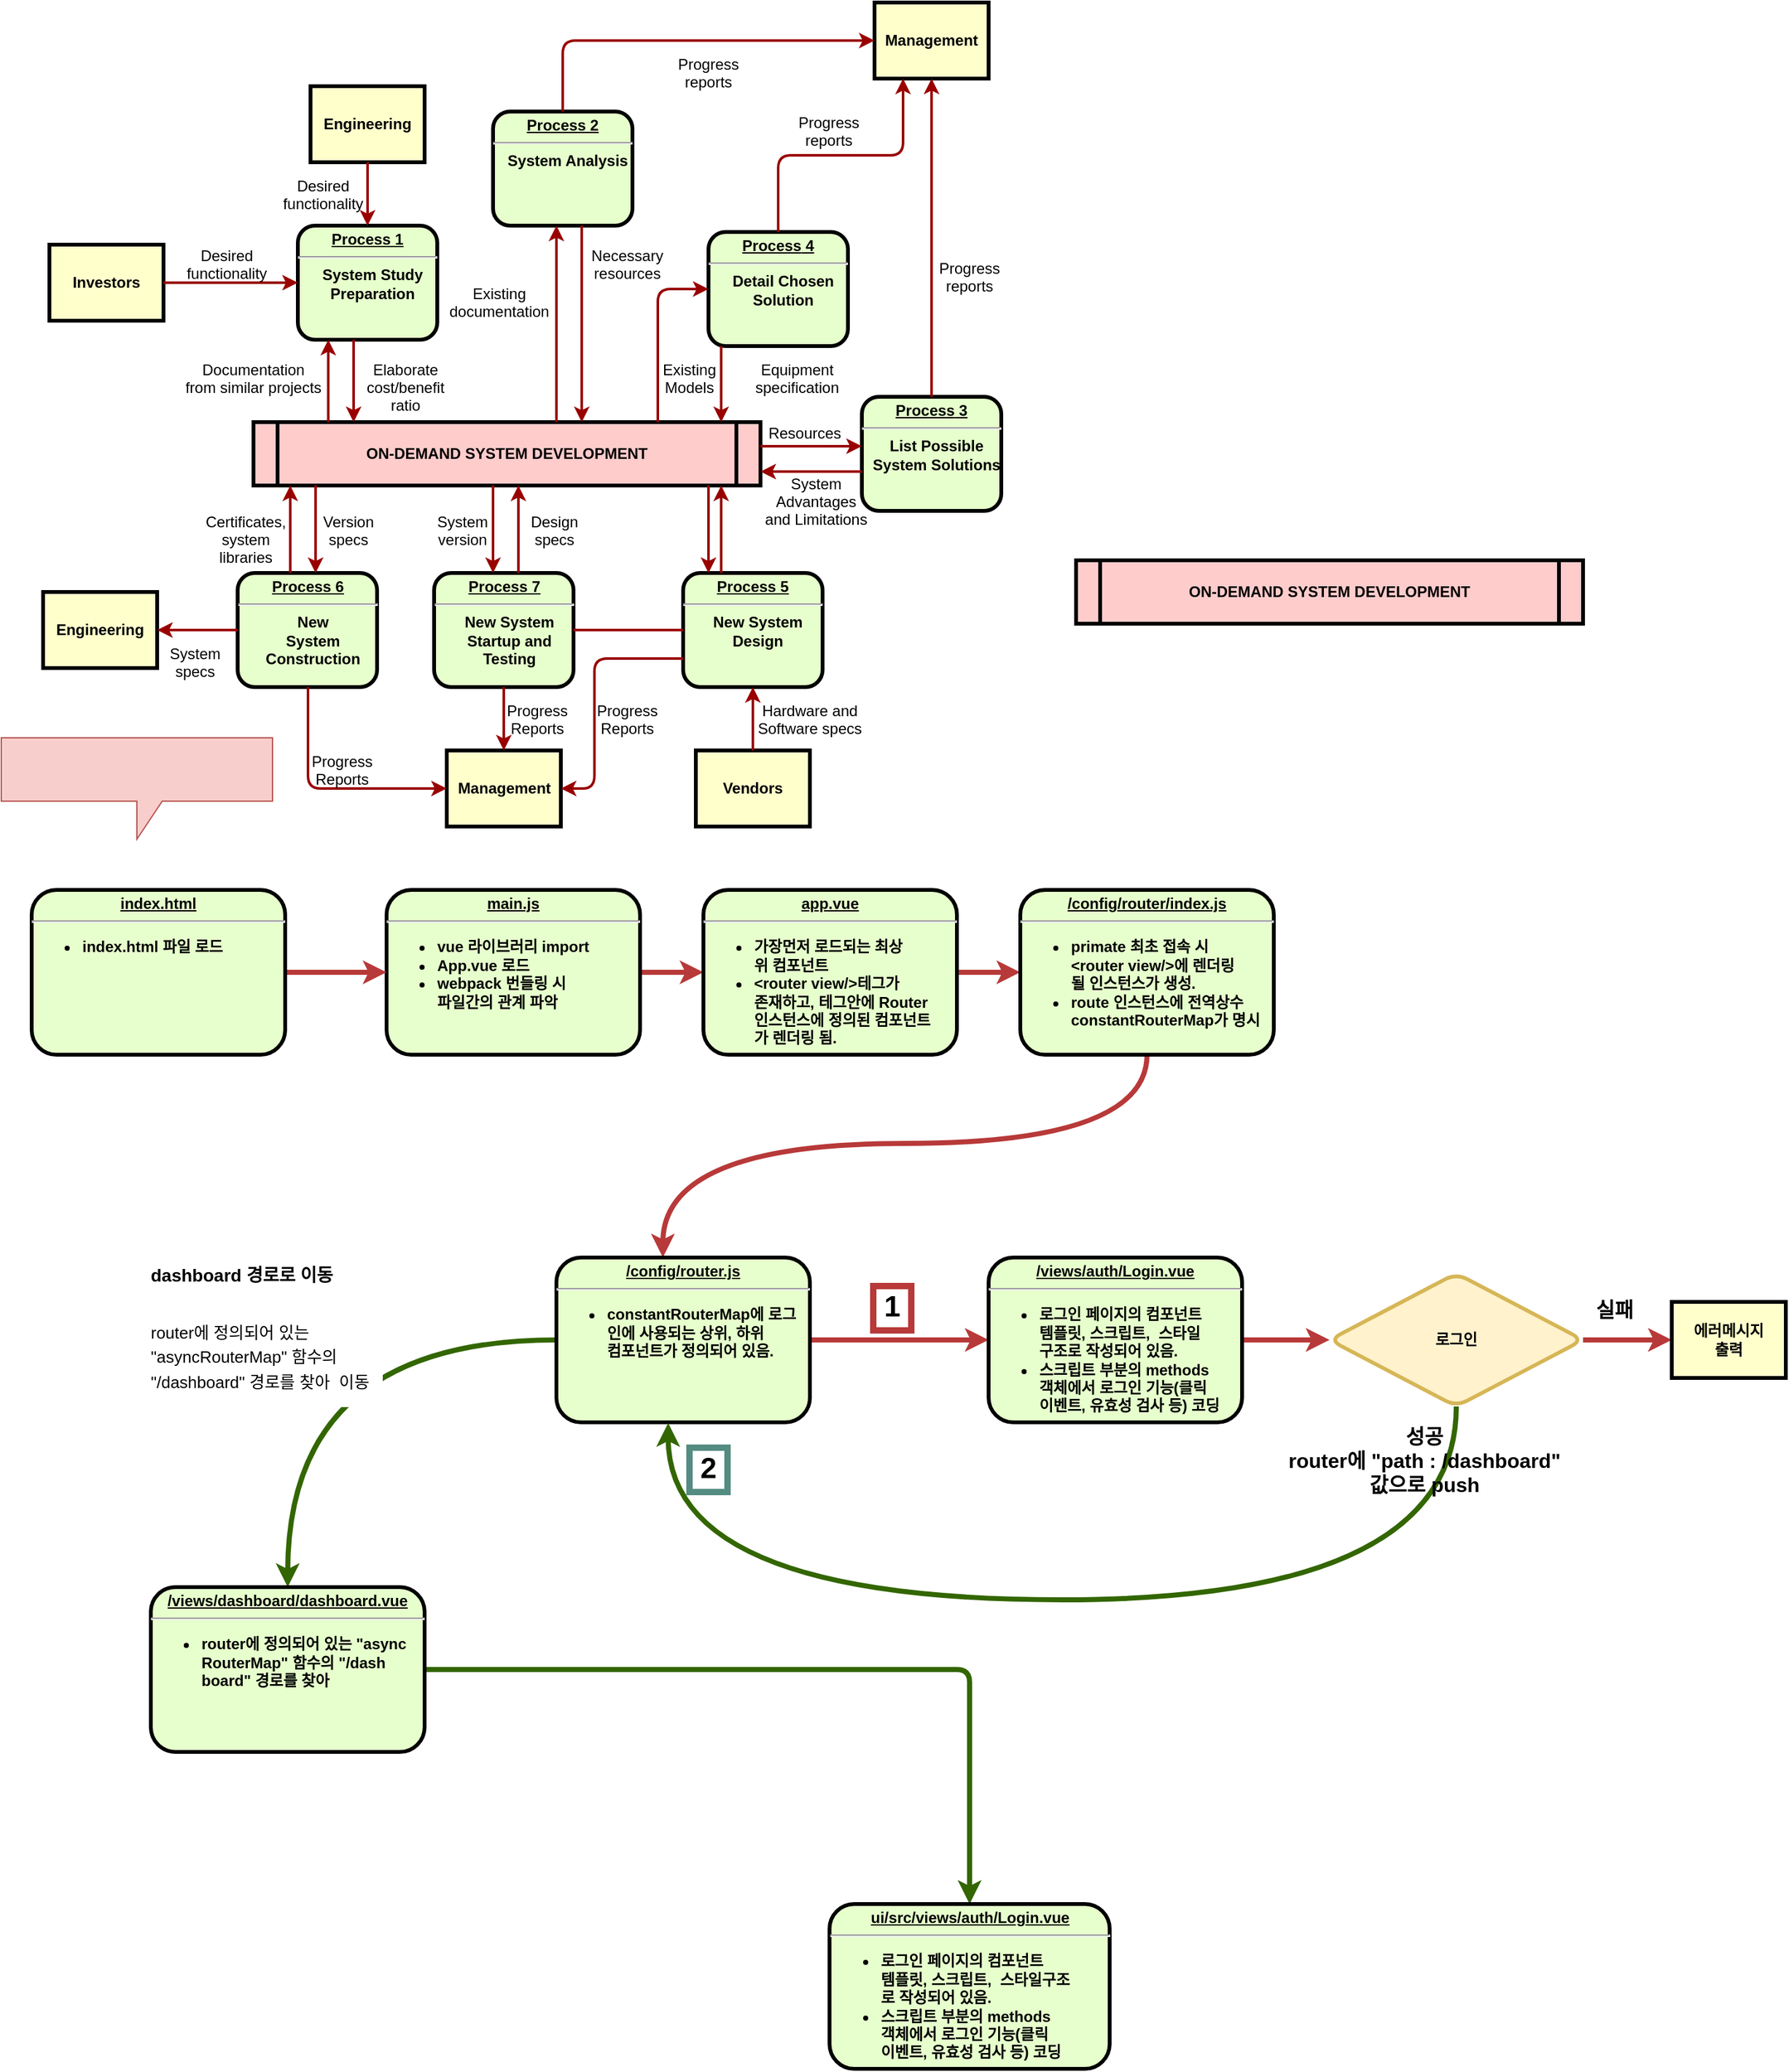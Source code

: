 <mxfile version="14.3.0" type="github">
  <diagram name="Page-1" id="c7558073-3199-34d8-9f00-42111426c3f3">
    <mxGraphModel dx="1673" dy="896" grid="1" gridSize="10" guides="1" tooltips="1" connect="1" arrows="1" fold="1" page="1" pageScale="1" pageWidth="2336" pageHeight="1654" background="#ffffff" math="0" shadow="0">
      <root>
        <mxCell id="0" />
        <mxCell id="1" parent="0" />
        <mxCell id="2" value="&lt;p style=&quot;margin: 0px; margin-top: 4px; text-align: center; text-decoration: underline;&quot;&gt;&lt;strong&gt;Process 1&lt;br /&gt;&lt;/strong&gt;&lt;/p&gt;&lt;hr /&gt;&lt;p style=&quot;margin: 0px; margin-left: 8px;&quot;&gt;System Study&lt;/p&gt;&lt;p style=&quot;margin: 0px; margin-left: 8px;&quot;&gt;Preparation&lt;/p&gt;" style="verticalAlign=middle;align=center;overflow=fill;fontSize=12;fontFamily=Helvetica;html=1;rounded=1;fontStyle=1;strokeWidth=3;fillColor=#E6FFCC" parent="1" vertex="1">
          <mxGeometry x="236" y="236" width="110" height="90" as="geometry" />
        </mxCell>
        <mxCell id="3" value="Engineering" style="whiteSpace=wrap;align=center;verticalAlign=middle;fontStyle=1;strokeWidth=3;fillColor=#FFFFCC" parent="1" vertex="1">
          <mxGeometry x="246" y="126" width="90" height="60" as="geometry" />
        </mxCell>
        <mxCell id="4" value="Investors" style="whiteSpace=wrap;align=center;verticalAlign=middle;fontStyle=1;strokeWidth=3;fillColor=#FFFFCC" parent="1" vertex="1">
          <mxGeometry x="40" y="251" width="90" height="60" as="geometry" />
        </mxCell>
        <mxCell id="5" value="ON-DEMAND SYSTEM DEVELOPMENT" style="shape=process;whiteSpace=wrap;align=center;verticalAlign=middle;size=0.048;fontStyle=1;strokeWidth=3;fillColor=#FFCCCC" parent="1" vertex="1">
          <mxGeometry x="201.0" y="391" width="400" height="50" as="geometry" />
        </mxCell>
        <mxCell id="6" value="&lt;p style=&quot;margin: 0px; margin-top: 4px; text-align: center; text-decoration: underline;&quot;&gt;&lt;strong&gt;Process 2&lt;br /&gt;&lt;/strong&gt;&lt;/p&gt;&lt;hr /&gt;&lt;p style=&quot;margin: 0px; margin-left: 8px;&quot;&gt;System Analysis&lt;/p&gt;" style="verticalAlign=middle;align=center;overflow=fill;fontSize=12;fontFamily=Helvetica;html=1;rounded=1;fontStyle=1;strokeWidth=3;fillColor=#E6FFCC" parent="1" vertex="1">
          <mxGeometry x="390" y="146" width="110" height="90" as="geometry" />
        </mxCell>
        <mxCell id="7" value="&lt;p style=&quot;margin: 0px; margin-top: 4px; text-align: center; text-decoration: underline;&quot;&gt;&lt;strong&gt;&lt;strong&gt;Process&lt;/strong&gt; 3&lt;br /&gt;&lt;/strong&gt;&lt;/p&gt;&lt;hr /&gt;&lt;p style=&quot;margin: 0px; margin-left: 8px;&quot;&gt;List Possible&lt;/p&gt;&lt;p style=&quot;margin: 0px; margin-left: 8px;&quot;&gt;System Solutions&lt;/p&gt;" style="verticalAlign=middle;align=center;overflow=fill;fontSize=12;fontFamily=Helvetica;html=1;rounded=1;fontStyle=1;strokeWidth=3;fillColor=#E6FFCC" parent="1" vertex="1">
          <mxGeometry x="681" y="371" width="110" height="90" as="geometry" />
        </mxCell>
        <mxCell id="8" value="&lt;p style=&quot;margin: 0px; margin-top: 4px; text-align: center; text-decoration: underline;&quot;&gt;&lt;strong&gt;&lt;strong&gt;Process&lt;/strong&gt; 4&lt;br /&gt;&lt;/strong&gt;&lt;/p&gt;&lt;hr /&gt;&lt;p style=&quot;margin: 0px; margin-left: 8px;&quot;&gt;Detail Chosen&lt;/p&gt;&lt;p style=&quot;margin: 0px; margin-left: 8px;&quot;&gt;Solution&lt;/p&gt;" style="verticalAlign=middle;align=center;overflow=fill;fontSize=12;fontFamily=Helvetica;html=1;rounded=1;fontStyle=1;strokeWidth=3;fillColor=#E6FFCC" parent="1" vertex="1">
          <mxGeometry x="560" y="241" width="110" height="90" as="geometry" />
        </mxCell>
        <mxCell id="9" value="&lt;p style=&quot;margin: 0px; margin-top: 4px; text-align: center; text-decoration: underline;&quot;&gt;&lt;strong&gt;&lt;strong&gt;Process&lt;/strong&gt; 5&lt;br /&gt;&lt;/strong&gt;&lt;/p&gt;&lt;hr /&gt;&lt;p style=&quot;margin: 0px; margin-left: 8px;&quot;&gt;New System&lt;/p&gt;&lt;p style=&quot;margin: 0px; margin-left: 8px;&quot;&gt;Design&lt;/p&gt;" style="verticalAlign=middle;align=center;overflow=fill;fontSize=12;fontFamily=Helvetica;html=1;rounded=1;fontStyle=1;strokeWidth=3;fillColor=#E6FFCC" parent="1" vertex="1">
          <mxGeometry x="540" y="510" width="110" height="90" as="geometry" />
        </mxCell>
        <mxCell id="10" value="&lt;p style=&quot;margin: 0px; margin-top: 4px; text-align: center; text-decoration: underline;&quot;&gt;&lt;strong&gt;&lt;strong&gt;Process&lt;/strong&gt; 6&lt;br /&gt;&lt;/strong&gt;&lt;/p&gt;&lt;hr /&gt;&lt;p style=&quot;margin: 0px; margin-left: 8px;&quot;&gt;New&lt;/p&gt;&lt;p style=&quot;margin: 0px; margin-left: 8px;&quot;&gt;System&lt;/p&gt;&lt;p style=&quot;margin: 0px; margin-left: 8px;&quot;&gt;Construction&lt;/p&gt;" style="verticalAlign=middle;align=center;overflow=fill;fontSize=12;fontFamily=Helvetica;html=1;rounded=1;fontStyle=1;strokeWidth=3;fillColor=#E6FFCC" parent="1" vertex="1">
          <mxGeometry x="188.5" y="510" width="110" height="90" as="geometry" />
        </mxCell>
        <mxCell id="12" value="Management" style="whiteSpace=wrap;align=center;verticalAlign=middle;fontStyle=1;strokeWidth=3;fillColor=#FFFFCC" parent="1" vertex="1">
          <mxGeometry x="691" y="60.0" width="90" height="60" as="geometry" />
        </mxCell>
        <mxCell id="13" value="Management" style="whiteSpace=wrap;align=center;verticalAlign=middle;fontStyle=1;strokeWidth=3;fillColor=#FFFFCC" parent="1" vertex="1">
          <mxGeometry x="353.5" y="650" width="90" height="60" as="geometry" />
        </mxCell>
        <mxCell id="14" value="Engineering" style="whiteSpace=wrap;align=center;verticalAlign=middle;fontStyle=1;strokeWidth=3;fillColor=#FFFFCC" parent="1" vertex="1">
          <mxGeometry x="35.0" y="525.0" width="90" height="60" as="geometry" />
        </mxCell>
        <mxCell id="15" value="Vendors" style="whiteSpace=wrap;align=center;verticalAlign=middle;fontStyle=1;strokeWidth=3;fillColor=#FFFFCC" parent="1" vertex="1">
          <mxGeometry x="550.0" y="650" width="90" height="60" as="geometry" />
        </mxCell>
        <mxCell id="36" value="" style="edgeStyle=none;noEdgeStyle=1;strokeColor=#990000;strokeWidth=2" parent="1" source="3" target="2" edge="1">
          <mxGeometry width="100" height="100" relative="1" as="geometry">
            <mxPoint x="20" y="250" as="sourcePoint" />
            <mxPoint x="120" y="150" as="targetPoint" />
          </mxGeometry>
        </mxCell>
        <mxCell id="37" value="" style="edgeStyle=none;noEdgeStyle=1;strokeColor=#990000;strokeWidth=2" parent="1" source="4" target="2" edge="1">
          <mxGeometry width="100" height="100" relative="1" as="geometry">
            <mxPoint x="280" y="190" as="sourcePoint" />
            <mxPoint x="380" y="90" as="targetPoint" />
          </mxGeometry>
        </mxCell>
        <mxCell id="11" value="&lt;p style=&quot;margin: 0px; margin-top: 4px; text-align: center; text-decoration: underline;&quot;&gt;&lt;strong&gt;&lt;strong&gt;Process&lt;/strong&gt; 7&lt;br /&gt;&lt;/strong&gt;&lt;/p&gt;&lt;hr /&gt;&lt;p style=&quot;margin: 0px; margin-left: 8px;&quot;&gt;New System&lt;/p&gt;&lt;p style=&quot;margin: 0px; margin-left: 8px;&quot;&gt;Startup and&lt;/p&gt;&lt;p style=&quot;margin: 0px; margin-left: 8px;&quot;&gt;Testing&lt;/p&gt;" style="verticalAlign=middle;align=center;overflow=fill;fontSize=12;fontFamily=Helvetica;html=1;rounded=1;fontStyle=1;strokeWidth=3;fillColor=#E6FFCC" parent="1" vertex="1">
          <mxGeometry x="343.5" y="510" width="110" height="90" as="geometry" />
        </mxCell>
        <mxCell id="51" value="" style="endArrow=none;noEdgeStyle=1;strokeColor=#990000;strokeWidth=2" parent="1" source="9" target="11" edge="1">
          <mxGeometry relative="1" as="geometry">
            <mxPoint x="205.008" y="481" as="sourcePoint" />
            <mxPoint x="400.328" y="650" as="targetPoint" />
          </mxGeometry>
        </mxCell>
        <mxCell id="52" value="Desired &#xa;functionality" style="text;spacingTop=-5;align=center" parent="1" vertex="1">
          <mxGeometry x="165" y="251" width="30" height="20" as="geometry" />
        </mxCell>
        <mxCell id="53" value="Desired &#xa;functionality" style="text;spacingTop=-5;align=center" parent="1" vertex="1">
          <mxGeometry x="241" y="196" width="30" height="20" as="geometry" />
        </mxCell>
        <mxCell id="54" value="Documentation&#xa;from similar projects" style="text;spacingTop=-5;align=center" parent="1" vertex="1">
          <mxGeometry x="186" y="341" width="30" height="20" as="geometry" />
        </mxCell>
        <mxCell id="55" value="" style="edgeStyle=elbowEdgeStyle;elbow=horizontal;strokeColor=#990000;strokeWidth=2" parent="1" source="5" target="2" edge="1">
          <mxGeometry width="100" height="100" relative="1" as="geometry">
            <mxPoint x="50" y="530" as="sourcePoint" />
            <mxPoint x="150" y="430" as="targetPoint" />
            <Array as="points">
              <mxPoint x="260" y="370" />
            </Array>
          </mxGeometry>
        </mxCell>
        <mxCell id="56" value="" style="edgeStyle=elbowEdgeStyle;elbow=horizontal;strokeColor=#990000;strokeWidth=2" parent="1" source="2" target="5" edge="1">
          <mxGeometry width="100" height="100" relative="1" as="geometry">
            <mxPoint x="50" y="500" as="sourcePoint" />
            <mxPoint x="150" y="400" as="targetPoint" />
            <Array as="points">
              <mxPoint x="280" y="360" />
            </Array>
          </mxGeometry>
        </mxCell>
        <mxCell id="57" value="Elaborate&#xa;cost/benefit&#xa;ratio" style="text;spacingTop=-5;align=center" parent="1" vertex="1">
          <mxGeometry x="306" y="341" width="30" height="20" as="geometry" />
        </mxCell>
        <mxCell id="58" value="" style="edgeStyle=elbowEdgeStyle;elbow=horizontal;strokeColor=#990000;strokeWidth=2" parent="1" source="5" target="6" edge="1">
          <mxGeometry width="100" height="100" relative="1" as="geometry">
            <mxPoint x="380" y="370" as="sourcePoint" />
            <mxPoint x="480" y="270" as="targetPoint" />
            <Array as="points">
              <mxPoint x="440" y="310" />
            </Array>
          </mxGeometry>
        </mxCell>
        <mxCell id="59" value="" style="edgeStyle=elbowEdgeStyle;elbow=horizontal;strokeColor=#990000;strokeWidth=2" parent="1" source="6" target="5" edge="1">
          <mxGeometry width="100" height="100" relative="1" as="geometry">
            <mxPoint x="350" y="370" as="sourcePoint" />
            <mxPoint x="450" y="270" as="targetPoint" />
            <Array as="points">
              <mxPoint x="460" y="320" />
            </Array>
          </mxGeometry>
        </mxCell>
        <mxCell id="60" value="Existing&#xa;documentation" style="text;spacingTop=-5;align=center" parent="1" vertex="1">
          <mxGeometry x="380.0" y="281.0" width="30" height="20" as="geometry" />
        </mxCell>
        <mxCell id="61" value="Necessary&#xa;resources" style="text;spacingTop=-5;align=center" parent="1" vertex="1">
          <mxGeometry x="481.0" y="251.0" width="30" height="20" as="geometry" />
        </mxCell>
        <mxCell id="62" value="Progress&#xa;reports" style="text;spacingTop=-5;align=center" parent="1" vertex="1">
          <mxGeometry x="545.0" y="100.0" width="30" height="20" as="geometry" />
        </mxCell>
        <mxCell id="63" value="Progress&#xa;reports" style="text;spacingTop=-5;align=center" parent="1" vertex="1">
          <mxGeometry x="640" y="146.0" width="30" height="20" as="geometry" />
        </mxCell>
        <mxCell id="64" value="Progress&#xa;reports" style="text;spacingTop=-5;align=center" parent="1" vertex="1">
          <mxGeometry x="751.0" y="261.0" width="30" height="20" as="geometry" />
        </mxCell>
        <mxCell id="65" value="" style="edgeStyle=elbowEdgeStyle;elbow=horizontal;strokeColor=#990000;strokeWidth=2" parent="1" source="6" target="12" edge="1">
          <mxGeometry width="100" height="100" relative="1" as="geometry">
            <mxPoint x="260" y="180.0" as="sourcePoint" />
            <mxPoint x="360" y="80.0" as="targetPoint" />
            <Array as="points">
              <mxPoint x="445" y="140" />
            </Array>
          </mxGeometry>
        </mxCell>
        <mxCell id="66" value="" style="edgeStyle=elbowEdgeStyle;elbow=vertical;entryX=0.25;entryY=1;strokeColor=#990000;strokeWidth=2" parent="1" source="8" target="12" edge="1">
          <mxGeometry width="100" height="100" relative="1" as="geometry">
            <mxPoint x="530" y="250" as="sourcePoint" />
            <mxPoint x="630" y="150" as="targetPoint" />
          </mxGeometry>
        </mxCell>
        <mxCell id="67" value="" style="edgeStyle=elbowEdgeStyle;elbow=horizontal;strokeColor=#990000;strokeWidth=2" parent="1" source="7" target="12" edge="1">
          <mxGeometry width="100" height="100" relative="1" as="geometry">
            <mxPoint x="660.0" y="360" as="sourcePoint" />
            <mxPoint x="760.0" y="260" as="targetPoint" />
          </mxGeometry>
        </mxCell>
        <mxCell id="68" value="" style="edgeStyle=elbowEdgeStyle;elbow=horizontal;strokeColor=#990000;strokeWidth=2" parent="1" source="8" target="5" edge="1">
          <mxGeometry width="100" height="100" relative="1" as="geometry">
            <mxPoint x="570" y="380" as="sourcePoint" />
            <mxPoint x="510" y="250" as="targetPoint" />
            <Array as="points">
              <mxPoint x="570" y="360" />
            </Array>
          </mxGeometry>
        </mxCell>
        <mxCell id="69" value="" style="edgeStyle=segmentEdgeStyle;strokeColor=#990000;strokeWidth=2" parent="1" source="5" target="8" edge="1">
          <mxGeometry width="100" height="100" relative="1" as="geometry">
            <mxPoint x="340" y="360" as="sourcePoint" />
            <mxPoint x="440" y="260" as="targetPoint" />
            <Array as="points">
              <mxPoint x="520" y="286" />
            </Array>
          </mxGeometry>
        </mxCell>
        <mxCell id="70" value="Existing&#xa;Models" style="text;spacingTop=-5;align=center" parent="1" vertex="1">
          <mxGeometry x="530.0" y="341.0" width="30" height="20" as="geometry" />
        </mxCell>
        <mxCell id="71" value="Equipment&#xa;specification" style="text;spacingTop=-5;align=center" parent="1" vertex="1">
          <mxGeometry x="615" y="341" width="30" height="20" as="geometry" />
        </mxCell>
        <mxCell id="72" value="" style="edgeStyle=elbowEdgeStyle;elbow=vertical;strokeColor=#990000;strokeWidth=2" parent="1" source="5" target="7" edge="1">
          <mxGeometry width="100" height="100" relative="1" as="geometry">
            <mxPoint x="500" y="500" as="sourcePoint" />
            <mxPoint x="600" y="400" as="targetPoint" />
            <Array as="points">
              <mxPoint x="650" y="410" />
            </Array>
          </mxGeometry>
        </mxCell>
        <mxCell id="73" value="" style="edgeStyle=elbowEdgeStyle;elbow=vertical;strokeColor=#990000;strokeWidth=2" parent="1" source="7" target="5" edge="1">
          <mxGeometry width="100" height="100" relative="1" as="geometry">
            <mxPoint x="460" y="500" as="sourcePoint" />
            <mxPoint x="560" y="400" as="targetPoint" />
            <Array as="points">
              <mxPoint x="650" y="430" />
            </Array>
          </mxGeometry>
        </mxCell>
        <mxCell id="74" value="Resources" style="text;spacingTop=-5;align=center" parent="1" vertex="1">
          <mxGeometry x="621" y="391.0" width="30" height="20" as="geometry" />
        </mxCell>
        <mxCell id="75" value="System &#xa;Advantages &#xa;and Limitations" style="text;spacingTop=-5;align=center" parent="1" vertex="1">
          <mxGeometry x="630" y="431.0" width="30" height="20" as="geometry" />
        </mxCell>
        <mxCell id="76" value="" style="edgeStyle=elbowEdgeStyle;elbow=horizontal;strokeColor=#990000;strokeWidth=2" parent="1" source="9" target="5" edge="1">
          <mxGeometry width="100" height="100" relative="1" as="geometry">
            <mxPoint x="420" y="580" as="sourcePoint" />
            <mxPoint x="520" y="480" as="targetPoint" />
            <Array as="points">
              <mxPoint x="570" y="470" />
            </Array>
          </mxGeometry>
        </mxCell>
        <mxCell id="77" value="" style="edgeStyle=elbowEdgeStyle;elbow=horizontal;strokeColor=#990000;strokeWidth=2" parent="1" source="5" target="9" edge="1">
          <mxGeometry width="100" height="100" relative="1" as="geometry">
            <mxPoint x="400" y="590" as="sourcePoint" />
            <mxPoint x="500" y="490" as="targetPoint" />
            <Array as="points">
              <mxPoint x="560" y="480" />
            </Array>
          </mxGeometry>
        </mxCell>
        <mxCell id="78" value="" style="edgeStyle=elbowEdgeStyle;elbow=horizontal;strokeColor=#990000;strokeWidth=2" parent="1" source="15" target="9" edge="1">
          <mxGeometry width="100" height="100" relative="1" as="geometry">
            <mxPoint x="430" y="700" as="sourcePoint" />
            <mxPoint x="530" y="600" as="targetPoint" />
          </mxGeometry>
        </mxCell>
        <mxCell id="79" value="Hardware and&#xa;Software specs" style="text;spacingTop=-5;align=center" parent="1" vertex="1">
          <mxGeometry x="625" y="610" width="30" height="20" as="geometry" />
        </mxCell>
        <mxCell id="81" value="" style="edgeStyle=elbowEdgeStyle;elbow=horizontal;exitX=0;exitY=0.75;strokeColor=#990000;strokeWidth=2" parent="1" source="9" target="13" edge="1">
          <mxGeometry width="100" height="100" relative="1" as="geometry">
            <mxPoint x="420" y="730" as="sourcePoint" />
            <mxPoint x="520" y="630" as="targetPoint" />
            <Array as="points">
              <mxPoint x="470" y="630" />
            </Array>
          </mxGeometry>
        </mxCell>
        <mxCell id="82" value="Progress&#xa;Reports" style="text;spacingTop=-5;align=center" parent="1" vertex="1">
          <mxGeometry x="481.0" y="610.0" width="30" height="20" as="geometry" />
        </mxCell>
        <mxCell id="83" value="" style="edgeStyle=elbowEdgeStyle;elbow=horizontal;strokeColor=#990000;strokeWidth=2" parent="1" source="11" target="13" edge="1">
          <mxGeometry width="100" height="100" relative="1" as="geometry">
            <mxPoint x="200" y="660.0" as="sourcePoint" />
            <mxPoint x="230.0" y="650" as="targetPoint" />
          </mxGeometry>
        </mxCell>
        <mxCell id="84" value="Progress&#xa;Reports" style="text;spacingTop=-5;align=center" parent="1" vertex="1">
          <mxGeometry x="410.0" y="610.0" width="30" height="20" as="geometry" />
        </mxCell>
        <mxCell id="85" value="" style="edgeStyle=elbowEdgeStyle;elbow=horizontal;strokeColor=#990000;strokeWidth=2" parent="1" source="10" target="13" edge="1">
          <mxGeometry width="100" height="100" relative="1" as="geometry">
            <mxPoint x="130.0" y="740" as="sourcePoint" />
            <mxPoint x="230.0" y="640" as="targetPoint" />
            <Array as="points">
              <mxPoint x="244" y="630" />
            </Array>
          </mxGeometry>
        </mxCell>
        <mxCell id="86" value="Progress&#xa;Reports" style="text;spacingTop=-5;align=center" parent="1" vertex="1">
          <mxGeometry x="256.0" y="650.0" width="30" height="20" as="geometry" />
        </mxCell>
        <mxCell id="87" value="" style="edgeStyle=elbowEdgeStyle;elbow=vertical;strokeColor=#990000;strokeWidth=2" parent="1" source="10" target="14" edge="1">
          <mxGeometry width="100" height="100" relative="1" as="geometry">
            <mxPoint x="70" y="740" as="sourcePoint" />
            <mxPoint x="170" y="640" as="targetPoint" />
          </mxGeometry>
        </mxCell>
        <mxCell id="88" value="" style="edgeStyle=elbowEdgeStyle;elbow=horizontal;strokeColor=#990000;strokeWidth=2" parent="1" source="5" target="11" edge="1">
          <mxGeometry width="100" height="100" relative="1" as="geometry">
            <mxPoint x="50" y="500" as="sourcePoint" />
            <mxPoint x="150" y="400" as="targetPoint" />
            <Array as="points">
              <mxPoint x="390" y="470" />
            </Array>
          </mxGeometry>
        </mxCell>
        <mxCell id="89" value="" style="edgeStyle=elbowEdgeStyle;elbow=horizontal;strokeColor=#990000;strokeWidth=2" parent="1" source="11" target="5" edge="1">
          <mxGeometry width="100" height="100" relative="1" as="geometry">
            <mxPoint x="60.0" y="510" as="sourcePoint" />
            <mxPoint x="160.0" y="410" as="targetPoint" />
            <Array as="points">
              <mxPoint x="410" y="470" />
            </Array>
          </mxGeometry>
        </mxCell>
        <mxCell id="90" value="Version&#xa;specs" style="text;spacingTop=-5;align=center" parent="1" vertex="1">
          <mxGeometry x="261" y="461" width="30" height="20" as="geometry" />
        </mxCell>
        <mxCell id="91" value="Certificates,&#xa;system&#xa;libraries" style="text;spacingTop=-5;align=center" parent="1" vertex="1">
          <mxGeometry x="180" y="461.0" width="30" height="20" as="geometry" />
        </mxCell>
        <mxCell id="92" value="" style="edgeStyle=elbowEdgeStyle;elbow=horizontal;strokeColor=#990000;strokeWidth=2" parent="1" source="5" target="10" edge="1">
          <mxGeometry width="100" height="100" relative="1" as="geometry">
            <mxPoint x="30.0" y="500" as="sourcePoint" />
            <mxPoint x="130.0" y="400" as="targetPoint" />
            <Array as="points">
              <mxPoint x="250" y="470" />
            </Array>
          </mxGeometry>
        </mxCell>
        <mxCell id="93" value="" style="edgeStyle=elbowEdgeStyle;elbow=horizontal;strokeColor=#990000;strokeWidth=2" parent="1" source="10" target="5" edge="1">
          <mxGeometry width="100" height="100" relative="1" as="geometry">
            <mxPoint x="40" y="510" as="sourcePoint" />
            <mxPoint x="140" y="410" as="targetPoint" />
            <Array as="points">
              <mxPoint x="230" y="470" />
            </Array>
          </mxGeometry>
        </mxCell>
        <mxCell id="94" value="System&#xa;specs" style="text;spacingTop=-5;align=center" parent="1" vertex="1">
          <mxGeometry x="140.0" y="565.0" width="30" height="20" as="geometry" />
        </mxCell>
        <mxCell id="95" value="Design&#xa;specs" style="text;spacingTop=-5;align=center" parent="1" vertex="1">
          <mxGeometry x="423.5" y="461.0" width="30" height="20" as="geometry" />
        </mxCell>
        <mxCell id="96" value="System&#xa;version" style="text;spacingTop=-5;align=center" parent="1" vertex="1">
          <mxGeometry x="351.0" y="461" width="30" height="20" as="geometry" />
        </mxCell>
        <mxCell id="OAEznw6mqqKNIluxj4d9-97" value="ON-DEMAND SYSTEM DEVELOPMENT" style="shape=process;whiteSpace=wrap;align=center;verticalAlign=middle;size=0.048;fontStyle=1;strokeWidth=3;fillColor=#FFCCCC" parent="1" vertex="1">
          <mxGeometry x="850.0" y="500" width="400" height="50" as="geometry" />
        </mxCell>
        <mxCell id="OAEznw6mqqKNIluxj4d9-98" value="" style="shape=callout;whiteSpace=wrap;html=1;perimeter=calloutPerimeter;fillColor=#f8cecc;strokeColor=#b85450;" parent="1" vertex="1">
          <mxGeometry x="2" y="640" width="214" height="80" as="geometry" />
        </mxCell>
        <mxCell id="OAEznw6mqqKNIluxj4d9-104" value="" style="edgeStyle=orthogonalEdgeStyle;rounded=1;orthogonalLoop=1;jettySize=auto;html=1;strokeColor=#B83939;strokeWidth=4;" parent="1" source="OAEznw6mqqKNIluxj4d9-99" target="OAEznw6mqqKNIluxj4d9-103" edge="1">
          <mxGeometry relative="1" as="geometry" />
        </mxCell>
        <mxCell id="OAEznw6mqqKNIluxj4d9-99" value="&lt;p style=&quot;margin: 0px ; margin-top: 4px ; text-align: center ; text-decoration: underline&quot;&gt;&lt;strong&gt;main.js&lt;/strong&gt;&lt;/p&gt;&lt;hr&gt;&lt;p style=&quot;margin: 0px ; margin-left: 8px&quot;&gt;&lt;/p&gt;&lt;ul&gt;&lt;li style=&quot;text-align: left&quot;&gt;vue 라이브러리 import&lt;/li&gt;&lt;li style=&quot;text-align: left&quot;&gt;App.vue 로드&lt;/li&gt;&lt;li style=&quot;text-align: left&quot;&gt;webpack 번들링 시&lt;br&gt;파일간의 관계 파악&lt;/li&gt;&lt;/ul&gt;&lt;p&gt;&lt;/p&gt;&lt;p style=&quot;margin: 0px ; margin-left: 8px&quot;&gt;&lt;br&gt;&lt;/p&gt;" style="verticalAlign=middle;align=center;overflow=fill;fontSize=12;fontFamily=Helvetica;html=1;rounded=1;fontStyle=1;strokeWidth=3;fillColor=#E6FFCC" parent="1" vertex="1">
          <mxGeometry x="306" y="760" width="200" height="130" as="geometry" />
        </mxCell>
        <mxCell id="OAEznw6mqqKNIluxj4d9-106" value="" style="edgeStyle=orthogonalEdgeStyle;rounded=1;orthogonalLoop=1;jettySize=auto;html=1;strokeColor=#B83939;strokeWidth=4;" parent="1" source="OAEznw6mqqKNIluxj4d9-103" target="OAEznw6mqqKNIluxj4d9-105" edge="1">
          <mxGeometry relative="1" as="geometry" />
        </mxCell>
        <mxCell id="OAEznw6mqqKNIluxj4d9-103" value="&lt;p style=&quot;margin: 0px ; margin-top: 4px ; text-align: center ; text-decoration: underline&quot;&gt;app.vue&lt;/p&gt;&lt;hr&gt;&lt;p style=&quot;margin: 0px ; margin-left: 8px&quot;&gt;&lt;/p&gt;&lt;ul&gt;&lt;li style=&quot;text-align: left&quot;&gt;가장먼저 로드되는 최상&lt;br&gt;위 컴포넌트&lt;/li&gt;&lt;li style=&quot;text-align: left&quot;&gt;&amp;lt;router view/&amp;gt;테그가&lt;br&gt;존재하고, 테그안에 Router&lt;br&gt;인스턴스에 정의된 컴포넌트&lt;br&gt;가 렌더링 됨.&amp;nbsp;&lt;/li&gt;&lt;/ul&gt;" style="verticalAlign=middle;align=center;overflow=fill;fontSize=12;fontFamily=Helvetica;html=1;rounded=1;fontStyle=1;strokeWidth=3;fillColor=#E6FFCC" parent="1" vertex="1">
          <mxGeometry x="556" y="760" width="200" height="130" as="geometry" />
        </mxCell>
        <mxCell id="xhCzv_lBvZcN_g1UsibR-97" value="" style="edgeStyle=orthogonalEdgeStyle;orthogonalLoop=1;jettySize=auto;html=1;strokeColor=#B83939;strokeWidth=4;curved=1;" edge="1" parent="1" source="OAEznw6mqqKNIluxj4d9-105" target="xhCzv_lBvZcN_g1UsibR-96">
          <mxGeometry relative="1" as="geometry">
            <Array as="points">
              <mxPoint x="906" y="960" />
              <mxPoint x="524" y="960" />
            </Array>
          </mxGeometry>
        </mxCell>
        <mxCell id="OAEznw6mqqKNIluxj4d9-105" value="&lt;p style=&quot;margin: 0px ; margin-top: 4px ; text-align: center ; text-decoration: underline&quot;&gt;&lt;strong&gt;/config/router/index.js&lt;/strong&gt;&lt;/p&gt;&lt;hr&gt;&lt;p style=&quot;margin: 0px ; margin-left: 8px&quot;&gt;&lt;/p&gt;&lt;ul&gt;&lt;li style=&quot;text-align: left&quot;&gt;primate 최초 접속 시&lt;br&gt;&amp;lt;router view/&amp;gt;에 렌더링&lt;br&gt;될 인스턴스가 생성.&lt;/li&gt;&lt;li style=&quot;text-align: left&quot;&gt;route 인스턴스에 전역상수 &lt;br&gt;constantRouterMap가 명시&lt;br&gt;&lt;/li&gt;&lt;/ul&gt;&lt;p&gt;&lt;/p&gt;&lt;p style=&quot;margin: 0px ; margin-left: 8px&quot;&gt;&lt;br&gt;&lt;/p&gt;" style="verticalAlign=middle;align=center;overflow=fill;fontSize=12;fontFamily=Helvetica;html=1;rounded=1;fontStyle=1;strokeWidth=3;fillColor=#E6FFCC" parent="1" vertex="1">
          <mxGeometry x="806" y="760" width="200" height="130" as="geometry" />
        </mxCell>
        <mxCell id="xhCzv_lBvZcN_g1UsibR-101" value="" style="edgeStyle=orthogonalEdgeStyle;rounded=1;orthogonalLoop=1;jettySize=auto;html=1;strokeColor=#B83939;strokeWidth=4;" edge="1" parent="1" source="xhCzv_lBvZcN_g1UsibR-96" target="xhCzv_lBvZcN_g1UsibR-100">
          <mxGeometry relative="1" as="geometry" />
        </mxCell>
        <mxCell id="xhCzv_lBvZcN_g1UsibR-129" style="edgeStyle=orthogonalEdgeStyle;curved=1;orthogonalLoop=1;jettySize=auto;html=1;strokeWidth=4;fontSize=23;strokeColor=#336600;" edge="1" parent="1" source="xhCzv_lBvZcN_g1UsibR-96" target="xhCzv_lBvZcN_g1UsibR-106">
          <mxGeometry relative="1" as="geometry">
            <mxPoint x="290" y="1310" as="targetPoint" />
          </mxGeometry>
        </mxCell>
        <mxCell id="xhCzv_lBvZcN_g1UsibR-96" value="&lt;p style=&quot;margin: 0px ; margin-top: 4px ; text-align: center ; text-decoration: underline&quot;&gt;&lt;strong&gt;/config/router.js&lt;/strong&gt;&lt;/p&gt;&lt;hr&gt;&lt;p style=&quot;margin: 0px ; margin-left: 8px&quot;&gt;&lt;/p&gt;&lt;ul&gt;&lt;li style=&quot;text-align: left&quot;&gt;constantRouterMap에 로그&lt;br&gt;인에 사용되는 상위, 하위 &lt;br&gt;컴포넌트가 정의되어 있음.&lt;/li&gt;&lt;/ul&gt;" style="verticalAlign=middle;align=center;overflow=fill;fontSize=12;fontFamily=Helvetica;html=1;rounded=1;fontStyle=1;strokeWidth=3;fillColor=#E6FFCC" vertex="1" parent="1">
          <mxGeometry x="440" y="1050" width="200" height="130" as="geometry" />
        </mxCell>
        <mxCell id="xhCzv_lBvZcN_g1UsibR-103" value="" style="edgeStyle=orthogonalEdgeStyle;rounded=1;orthogonalLoop=1;jettySize=auto;html=1;strokeColor=#B83939;strokeWidth=4;" edge="1" parent="1" source="xhCzv_lBvZcN_g1UsibR-100" target="xhCzv_lBvZcN_g1UsibR-102">
          <mxGeometry relative="1" as="geometry" />
        </mxCell>
        <mxCell id="xhCzv_lBvZcN_g1UsibR-100" value="&lt;p style=&quot;margin: 4px 0px 0px ; text-align: center ; text-decoration: underline&quot;&gt;&lt;strong&gt;/views/auth/Login.vue&lt;/strong&gt;&lt;/p&gt;&lt;hr&gt;&lt;p style=&quot;margin: 0px ; margin-left: 8px&quot;&gt;&lt;/p&gt;&lt;ul&gt;&lt;li style=&quot;text-align: left&quot;&gt;로그인 페이지의 컴포넌트&lt;br&gt;템플릿, 스크립트,&amp;nbsp; 스타일&lt;br&gt;구조로 작성되어 있음.&lt;/li&gt;&lt;li style=&quot;text-align: left&quot;&gt;스크립트 부분의 methods&lt;br&gt;객체에서 로그인 기능(클릭&lt;br&gt;이벤트, 유효성 검사 등) 코딩&lt;br&gt;&lt;/li&gt;&lt;/ul&gt;" style="verticalAlign=middle;align=center;overflow=fill;fontSize=12;fontFamily=Helvetica;html=1;rounded=1;fontStyle=1;strokeWidth=3;fillColor=#E6FFCC" vertex="1" parent="1">
          <mxGeometry x="781" y="1050" width="200" height="130" as="geometry" />
        </mxCell>
        <mxCell id="xhCzv_lBvZcN_g1UsibR-112" value="" style="edgeStyle=orthogonalEdgeStyle;rounded=1;orthogonalLoop=1;jettySize=auto;html=1;strokeColor=#B83939;strokeWidth=4;" edge="1" parent="1" source="xhCzv_lBvZcN_g1UsibR-102" target="xhCzv_lBvZcN_g1UsibR-111">
          <mxGeometry relative="1" as="geometry" />
        </mxCell>
        <mxCell id="xhCzv_lBvZcN_g1UsibR-122" style="edgeStyle=orthogonalEdgeStyle;curved=1;orthogonalLoop=1;jettySize=auto;html=1;strokeWidth=4;entryX=0.441;entryY=1.004;entryDx=0;entryDy=0;entryPerimeter=0;strokeColor=#336600;" edge="1" parent="1" source="xhCzv_lBvZcN_g1UsibR-102" target="xhCzv_lBvZcN_g1UsibR-96">
          <mxGeometry relative="1" as="geometry">
            <mxPoint x="1150.0" y="1330" as="targetPoint" />
            <Array as="points">
              <mxPoint x="1150" y="1320" />
              <mxPoint x="528" y="1290" />
            </Array>
          </mxGeometry>
        </mxCell>
        <mxCell id="xhCzv_lBvZcN_g1UsibR-102" value="로그인" style="rhombus;whiteSpace=wrap;html=1;rounded=1;fontStyle=1;strokeWidth=3;fillColor=#fff2cc;strokeColor=#d6b656;" vertex="1" parent="1">
          <mxGeometry x="1050" y="1062.5" width="200" height="105" as="geometry" />
        </mxCell>
        <mxCell id="xhCzv_lBvZcN_g1UsibR-117" value="" style="edgeStyle=orthogonalEdgeStyle;rounded=1;orthogonalLoop=1;jettySize=auto;html=1;strokeWidth=4;strokeColor=#336600;" edge="1" parent="1" source="xhCzv_lBvZcN_g1UsibR-106" target="xhCzv_lBvZcN_g1UsibR-116">
          <mxGeometry relative="1" as="geometry" />
        </mxCell>
        <mxCell id="xhCzv_lBvZcN_g1UsibR-106" value="&lt;p style=&quot;margin: 4px 0px 0px ; text-align: center ; text-decoration: underline&quot;&gt;&lt;strong&gt;/views/dashboard/dashboard.vue&lt;/strong&gt;&lt;/p&gt;&lt;hr&gt;&lt;p style=&quot;margin: 0px ; margin-left: 8px&quot;&gt;&lt;/p&gt;&lt;ul&gt;&lt;li style=&quot;text-align: left&quot;&gt;router에 정의되어 있는 &quot;async&lt;br&gt;RouterMap&quot; 함수의 &quot;/dash&lt;br&gt;board&quot; 경로를 찾아&amp;nbsp;&amp;nbsp;&lt;/li&gt;&lt;/ul&gt;" style="verticalAlign=middle;align=center;overflow=fill;fontSize=12;fontFamily=Helvetica;html=1;rounded=1;fontStyle=1;strokeWidth=3;fillColor=#E6FFCC" vertex="1" parent="1">
          <mxGeometry x="120" y="1310" width="216" height="130" as="geometry" />
        </mxCell>
        <mxCell id="xhCzv_lBvZcN_g1UsibR-109" value="성공&#xa;router에 &quot;path : /dashboard&quot;&#xa;값으로 push" style="text;spacingTop=-5;align=center;fontStyle=1;fontSize=16;" vertex="1" parent="1">
          <mxGeometry x="1110.0" y="1180" width="30" height="20" as="geometry" />
        </mxCell>
        <mxCell id="xhCzv_lBvZcN_g1UsibR-110" value="실패" style="text;spacingTop=-5;align=center;fontStyle=1;fontSize=16;" vertex="1" parent="1">
          <mxGeometry x="1260.0" y="1080" width="30" height="20" as="geometry" />
        </mxCell>
        <mxCell id="xhCzv_lBvZcN_g1UsibR-111" value="에러메시지&#xa;출력" style="whiteSpace=wrap;align=center;verticalAlign=middle;fontStyle=1;strokeWidth=3;fillColor=#FFFFCC" vertex="1" parent="1">
          <mxGeometry x="1320" y="1085" width="90" height="60" as="geometry" />
        </mxCell>
        <mxCell id="xhCzv_lBvZcN_g1UsibR-115" style="edgeStyle=orthogonalEdgeStyle;rounded=1;orthogonalLoop=1;jettySize=auto;html=1;exitX=1;exitY=0.5;exitDx=0;exitDy=0;strokeColor=#B83939;strokeWidth=4;" edge="1" parent="1" source="xhCzv_lBvZcN_g1UsibR-113" target="OAEznw6mqqKNIluxj4d9-99">
          <mxGeometry relative="1" as="geometry" />
        </mxCell>
        <mxCell id="xhCzv_lBvZcN_g1UsibR-113" value="&lt;p style=&quot;margin: 0px ; margin-top: 4px ; text-align: center ; text-decoration: underline&quot;&gt;&lt;strong&gt;index.html&lt;/strong&gt;&lt;/p&gt;&lt;hr&gt;&lt;p style=&quot;margin: 0px ; margin-left: 8px&quot;&gt;&lt;/p&gt;&lt;ul&gt;&lt;li style=&quot;text-align: left&quot;&gt;index.html 파일 로드&lt;br&gt;&lt;/li&gt;&lt;/ul&gt;&lt;p&gt;&lt;/p&gt;&lt;p style=&quot;margin: 0px ; margin-left: 8px&quot;&gt;&lt;br&gt;&lt;/p&gt;" style="verticalAlign=middle;align=center;overflow=fill;fontSize=12;fontFamily=Helvetica;html=1;rounded=1;fontStyle=1;strokeWidth=3;fillColor=#E6FFCC" vertex="1" parent="1">
          <mxGeometry x="26" y="760" width="200" height="130" as="geometry" />
        </mxCell>
        <mxCell id="xhCzv_lBvZcN_g1UsibR-116" value="&lt;p style=&quot;margin: 4px 0px 0px ; text-align: center ; text-decoration: underline&quot;&gt;&lt;strong&gt;ui/src/views/auth/Login.vue&lt;/strong&gt;&lt;/p&gt;&lt;hr&gt;&lt;p style=&quot;margin: 0px ; margin-left: 8px&quot;&gt;&lt;/p&gt;&lt;ul&gt;&lt;li style=&quot;text-align: left&quot;&gt;로그인 페이지의 컴포넌트&lt;br&gt;템플릿, 스크립트,&amp;nbsp; 스타일구조&lt;br&gt;로 작성되어 있음.&lt;/li&gt;&lt;li style=&quot;text-align: left&quot;&gt;스크립트 부분의 methods&lt;br&gt;객체에서 로그인 기능(클릭&lt;br&gt;이벤트, 유효성 검사 등) 코딩&lt;br&gt;&lt;/li&gt;&lt;/ul&gt;" style="verticalAlign=middle;align=center;overflow=fill;fontSize=12;fontFamily=Helvetica;html=1;rounded=1;fontStyle=1;strokeWidth=3;fillColor=#E6FFCC" vertex="1" parent="1">
          <mxGeometry x="655.5" y="1560" width="221" height="130" as="geometry" />
        </mxCell>
        <mxCell id="xhCzv_lBvZcN_g1UsibR-125" value="1" style="text;spacingTop=-5;align=center;fontStyle=1;fontSize=23;strokeWidth=5;labelBorderColor=none;labelBackgroundColor=#ffffff;strokeColor=#B83939;" vertex="1" parent="1">
          <mxGeometry x="690" y="1072.5" width="30" height="35" as="geometry" />
        </mxCell>
        <mxCell id="xhCzv_lBvZcN_g1UsibR-128" value="2" style="text;spacingTop=-5;align=center;fontStyle=1;fontSize=23;strokeColor=#548C82;strokeWidth=5;labelBorderColor=none;labelBackgroundColor=#ffffff;" vertex="1" parent="1">
          <mxGeometry x="545" y="1200" width="30" height="35" as="geometry" />
        </mxCell>
        <mxCell id="xhCzv_lBvZcN_g1UsibR-130" style="edgeStyle=orthogonalEdgeStyle;curved=1;orthogonalLoop=1;jettySize=auto;html=1;exitX=0.5;exitY=1;exitDx=0;exitDy=0;strokeColor=#336600;strokeWidth=4;fontSize=16;" edge="1" parent="1" source="xhCzv_lBvZcN_g1UsibR-109" target="xhCzv_lBvZcN_g1UsibR-109">
          <mxGeometry relative="1" as="geometry" />
        </mxCell>
        <mxCell id="xhCzv_lBvZcN_g1UsibR-132" value="&lt;h1&gt;&lt;font style=&quot;font-size: 14px&quot;&gt;dashboard 경로로 이동&lt;/font&gt;&lt;/h1&gt;&lt;p&gt;&lt;font style=&quot;font-size: 13px&quot;&gt;router에 정의되어 있는 &quot;asyncRouterMap&quot; 함수의 &quot;/dashboard&quot; 경로를 찾아&amp;nbsp; 이동&lt;/font&gt;&lt;/p&gt;" style="text;html=1;strokeColor=none;fillColor=none;spacing=5;spacingTop=-20;whiteSpace=wrap;overflow=hidden;rounded=0;labelBackgroundColor=#ffffff;fontSize=16;" vertex="1" parent="1">
          <mxGeometry x="115" y="1027.5" width="191" height="140" as="geometry" />
        </mxCell>
      </root>
    </mxGraphModel>
  </diagram>
</mxfile>
